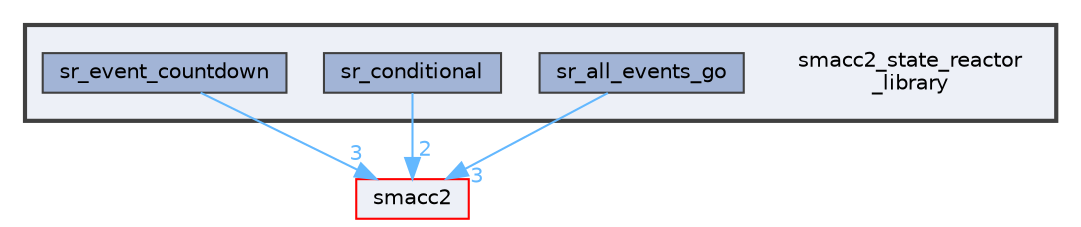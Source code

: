 digraph "smacc2_state_reactor_library"
{
 // LATEX_PDF_SIZE
  bgcolor="transparent";
  edge [fontname=Helvetica,fontsize=10,labelfontname=Helvetica,labelfontsize=10];
  node [fontname=Helvetica,fontsize=10,shape=box,height=0.2,width=0.4];
  compound=true
  subgraph clusterdir_d6823e15d9aacef9018bbdab929e4f51 {
    graph [ bgcolor="#edf0f7", pencolor="grey25", label="", fontname=Helvetica,fontsize=10 style="filled,bold", URL="dir_d6823e15d9aacef9018bbdab929e4f51.html",tooltip=""]
    dir_d6823e15d9aacef9018bbdab929e4f51 [shape=plaintext, label="smacc2_state_reactor\l_library"];
  dir_d5ce52277c1021008ac6cdb345ea1f4a [label="sr_all_events_go", fillcolor="#a2b4d6", color="grey25", style="filled", URL="dir_d5ce52277c1021008ac6cdb345ea1f4a.html",tooltip=""];
  dir_cea80c984bd8d3e82dd86212371321c8 [label="sr_conditional", fillcolor="#a2b4d6", color="grey25", style="filled", URL="dir_cea80c984bd8d3e82dd86212371321c8.html",tooltip=""];
  dir_592440c3e063f9c7717bfbba92945e09 [label="sr_event_countdown", fillcolor="#a2b4d6", color="grey25", style="filled", URL="dir_592440c3e063f9c7717bfbba92945e09.html",tooltip=""];
  }
  dir_ce4c19d6108cf5285f3105ec9cd73bf1 [label="smacc2", fillcolor="#edf0f7", color="red", style="filled", URL="dir_ce4c19d6108cf5285f3105ec9cd73bf1.html",tooltip=""];
  dir_d5ce52277c1021008ac6cdb345ea1f4a->dir_ce4c19d6108cf5285f3105ec9cd73bf1 [headlabel="3", labeldistance=1.5 headhref="dir_000050_000043.html" color="steelblue1" fontcolor="steelblue1"];
  dir_cea80c984bd8d3e82dd86212371321c8->dir_ce4c19d6108cf5285f3105ec9cd73bf1 [headlabel="2", labeldistance=1.5 headhref="dir_000053_000043.html" color="steelblue1" fontcolor="steelblue1"];
  dir_592440c3e063f9c7717bfbba92945e09->dir_ce4c19d6108cf5285f3105ec9cd73bf1 [headlabel="3", labeldistance=1.5 headhref="dir_000056_000043.html" color="steelblue1" fontcolor="steelblue1"];
}
